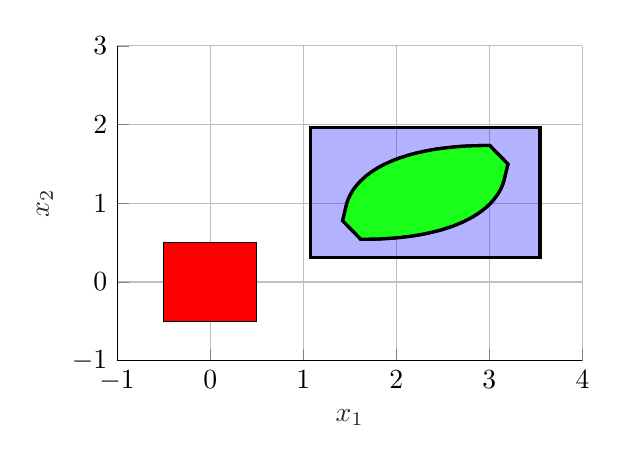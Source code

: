 % This file was created by matlab2tikz.
%
%The latest updates can be retrieved from
%  http://www.mathworks.com/matlabcentral/fileexchange/22022-matlab2tikz-matlab2tikz
%where you can also make suggestions and rate matlab2tikz.
%
\begin{tikzpicture}

\begin{axis}[%
width=5.91cm,
height=4cm,
at={(0cm,0cm)},
scale only axis,
xmin=-1,
xmax=4,
xtick={-1,  0,  1,  2,  3,  4},
xlabel style={font=\color{white!15!black}},
xlabel={$x_1$},
ymin=-1,
ymax=3,
ytick={-1,  0,  1,  2,  3},
ylabel style={font=\color{white!15!black}},
ylabel={$x_2$},
axis background/.style={fill=white},
axis x line*=bottom,
axis y line*=left,
xmajorgrids,
ymajorgrids
]

\addplot[area legend, draw=black, fill=red, forget plot]
table[row sep=crcr] {%
x	y\\
-0.5	-0.5\\
0.5	-0.5\\
0.5	0.5\\
-0.5	0.5\\
}--cycle;

\addplot[area legend, line width=1.2pt, draw=black, fill=green, fill opacity=0.9, forget plot]
table[row sep=crcr] {%
x	y\\
1.618	0.544\\
1.626	0.544\\
1.634	0.544\\
1.642	0.544\\
1.65	0.544\\
1.658	0.544\\
1.666	0.544\\
1.69	0.544\\
1.698	0.544\\
1.728	0.545\\
1.736	0.545\\
1.759	0.545\\
1.774	0.546\\
1.811	0.547\\
1.847	0.549\\
1.875	0.551\\
1.882	0.552\\
1.91	0.554\\
1.917	0.554\\
1.951	0.557\\
1.971	0.559\\
1.984	0.56\\
2.01	0.563\\
2.016	0.564\\
2.048	0.567\\
2.079	0.572\\
2.11	0.576\\
2.14	0.58\\
2.146	0.581\\
2.169	0.585\\
2.197	0.59\\
2.225	0.596\\
2.253	0.601\\
2.258	0.602\\
2.279	0.607\\
2.306	0.613\\
2.331	0.619\\
2.356	0.626\\
2.381	0.632\\
2.404	0.639\\
2.428	0.646\\
2.451	0.653\\
2.473	0.66\\
2.495	0.667\\
2.516	0.675\\
2.537	0.683\\
2.557	0.69\\
2.561	0.692\\
2.577	0.698\\
2.596	0.706\\
2.615	0.714\\
2.633	0.723\\
2.651	0.731\\
2.668	0.74\\
2.685	0.748\\
2.702	0.757\\
2.718	0.765\\
2.734	0.774\\
2.749	0.783\\
2.764	0.792\\
2.779	0.801\\
2.793	0.81\\
2.807	0.819\\
2.821	0.828\\
2.834	0.837\\
2.846	0.847\\
2.859	0.856\\
2.871	0.865\\
2.883	0.874\\
2.894	0.884\\
2.905	0.893\\
2.916	0.902\\
2.926	0.912\\
2.937	0.921\\
2.946	0.931\\
2.956	0.94\\
2.965	0.949\\
2.974	0.959\\
2.983	0.968\\
2.991	0.978\\
3.0	0.987\\
3.008	0.996\\
3.015	1.006\\
3.023	1.015\\
3.03	1.025\\
3.037	1.034\\
3.044	1.043\\
3.05	1.052\\
3.056	1.062\\
3.062	1.071\\
3.068	1.08\\
3.074	1.089\\
3.079	1.098\\
3.085	1.107\\
3.09	1.116\\
3.094	1.125\\
3.099	1.134\\
3.104	1.143\\
3.108	1.152\\
3.109	1.154\\
3.112	1.161\\
3.116	1.17\\
3.12	1.178\\
3.123	1.187\\
3.127	1.196\\
3.13	1.204\\
3.133	1.213\\
3.136	1.221\\
3.139	1.229\\
3.142	1.238\\
3.145	1.246\\
3.147	1.254\\
3.149	1.263\\
3.151	1.271\\
3.154	1.279\\
3.156	1.287\\
3.157	1.295\\
3.159	1.303\\
3.199	1.498\\
3.004	1.733\\
2.996	1.733\\
2.988	1.733\\
2.98	1.733\\
2.972	1.733\\
2.964	1.733\\
2.948	1.733\\
2.932	1.733\\
2.924	1.733\\
2.901	1.732\\
2.894	1.732\\
2.886	1.732\\
2.856	1.731\\
2.848	1.731\\
2.819	1.73\\
2.811	1.729\\
2.775	1.728\\
2.747	1.726\\
2.74	1.725\\
2.705	1.723\\
2.692	1.722\\
2.671	1.72\\
2.638	1.717\\
2.619	1.715\\
2.606	1.713\\
2.587	1.711\\
2.574	1.709\\
2.561	1.708\\
2.543	1.705\\
2.512	1.701\\
2.506	1.7\\
2.482	1.696\\
2.453	1.692\\
2.442	1.69\\
2.424	1.687\\
2.413	1.684\\
2.397	1.681\\
2.391	1.68\\
2.375	1.677\\
2.369	1.676\\
2.364	1.674\\
2.342	1.67\\
2.322	1.665\\
2.316	1.664\\
2.311	1.663\\
2.301	1.66\\
2.291	1.658\\
2.286	1.656\\
2.266	1.651\\
2.241	1.645\\
2.217	1.638\\
2.194	1.631\\
2.171	1.624\\
2.149	1.617\\
2.127	1.609\\
2.106	1.602\\
2.085	1.594\\
2.065	1.586\\
2.045	1.579\\
2.026	1.571\\
2.007	1.562\\
1.989	1.554\\
1.971	1.546\\
1.953	1.537\\
1.936	1.529\\
1.92	1.52\\
1.904	1.511\\
1.894	1.506\\
1.888	1.503\\
1.872	1.494\\
1.857	1.485\\
1.843	1.476\\
1.829	1.467\\
1.815	1.458\\
1.801	1.449\\
1.788	1.44\\
1.776	1.43\\
1.763	1.421\\
1.753	1.414\\
1.751	1.412\\
1.739	1.402\\
1.728	1.393\\
1.717	1.384\\
1.706	1.374\\
1.696	1.365\\
1.685	1.356\\
1.676	1.346\\
1.666	1.337\\
1.657	1.327\\
1.648	1.318\\
1.639	1.309\\
1.631	1.299\\
1.629	1.297\\
1.622	1.29\\
1.614	1.28\\
1.607	1.271\\
1.599	1.262\\
1.592	1.252\\
1.585	1.243\\
1.578	1.234\\
1.572	1.225\\
1.566	1.215\\
1.56	1.206\\
1.554	1.197\\
1.548	1.188\\
1.543	1.179\\
1.537	1.17\\
1.532	1.161\\
1.527	1.152\\
1.523	1.143\\
1.518	1.134\\
1.517	1.13\\
1.514	1.125\\
1.51	1.116\\
1.506	1.107\\
1.502	1.099\\
1.499	1.09\\
1.495	1.081\\
1.492	1.073\\
1.489	1.064\\
1.486	1.056\\
1.483	1.047\\
1.48	1.039\\
1.477	1.031\\
1.475	1.023\\
1.474	1.018\\
1.473	1.014\\
1.47	1.006\\
1.468	0.998\\
1.466	0.99\\
1.465	0.982\\
1.463	0.974\\
1.423	0.779\\
1.482	0.708\\
1.618	0.544\\
}--cycle;

\addplot[area legend, line width=1.2pt, draw=black, fill=blue, fill opacity=0.3, forget plot]
table[row sep=crcr] {%
x	y\\
1.077	0.314\\
3.545	0.314\\
3.545	1.963\\
1.077	1.963\\
}--cycle;

\addplot[area legend, draw=black, fill=white, forget plot]
table[row sep=crcr] {%
x	y\\
1.618	0.544\\
1.626	0.544\\
1.634	0.544\\
1.642	0.544\\
1.65	0.544\\
1.658	0.544\\
1.666	0.544\\
1.69	0.544\\
1.698	0.544\\
1.728	0.545\\
1.736	0.545\\
1.759	0.545\\
1.774	0.546\\
1.811	0.547\\
1.847	0.549\\
1.875	0.551\\
1.882	0.552\\
1.91	0.554\\
1.917	0.554\\
1.951	0.557\\
1.971	0.559\\
1.984	0.56\\
2.01	0.563\\
2.016	0.564\\
2.048	0.567\\
2.079	0.572\\
2.11	0.576\\
2.14	0.58\\
2.146	0.581\\
2.169	0.585\\
2.197	0.59\\
2.225	0.596\\
2.253	0.601\\
2.258	0.602\\
2.279	0.607\\
2.306	0.613\\
2.331	0.619\\
2.356	0.626\\
2.381	0.632\\
2.404	0.639\\
2.428	0.646\\
2.451	0.653\\
2.473	0.66\\
2.495	0.667\\
2.516	0.675\\
2.537	0.683\\
2.557	0.69\\
2.561	0.692\\
2.577	0.698\\
2.596	0.706\\
2.615	0.714\\
2.633	0.723\\
2.651	0.731\\
2.668	0.74\\
2.685	0.748\\
2.702	0.757\\
2.718	0.765\\
2.734	0.774\\
2.749	0.783\\
2.764	0.792\\
2.779	0.801\\
2.793	0.81\\
2.807	0.819\\
2.821	0.828\\
2.834	0.837\\
2.846	0.847\\
2.859	0.856\\
2.871	0.865\\
2.883	0.874\\
2.894	0.884\\
2.905	0.893\\
2.916	0.902\\
2.926	0.912\\
2.937	0.921\\
2.946	0.931\\
2.956	0.94\\
2.965	0.949\\
2.974	0.959\\
2.983	0.968\\
2.991	0.978\\
3.0	0.987\\
3.008	0.996\\
3.015	1.006\\
3.023	1.015\\
3.03	1.025\\
3.037	1.034\\
3.044	1.043\\
3.05	1.052\\
3.056	1.062\\
3.062	1.071\\
3.068	1.08\\
3.074	1.089\\
3.079	1.098\\
3.085	1.107\\
3.09	1.116\\
3.094	1.125\\
3.099	1.134\\
3.104	1.143\\
3.108	1.152\\
3.109	1.154\\
3.112	1.161\\
3.116	1.17\\
3.12	1.178\\
3.123	1.187\\
3.127	1.196\\
3.13	1.204\\
3.133	1.213\\
3.136	1.221\\
3.139	1.229\\
3.142	1.238\\
3.145	1.246\\
3.147	1.254\\
3.149	1.263\\
3.151	1.271\\
3.154	1.279\\
3.156	1.287\\
3.157	1.295\\
3.159	1.303\\
3.199	1.498\\
3.004	1.733\\
2.996	1.733\\
2.988	1.733\\
2.98	1.733\\
2.972	1.733\\
2.964	1.733\\
2.948	1.733\\
2.932	1.733\\
2.924	1.733\\
2.901	1.732\\
2.894	1.732\\
2.886	1.732\\
2.856	1.731\\
2.848	1.731\\
2.819	1.73\\
2.811	1.729\\
2.775	1.728\\
2.747	1.726\\
2.74	1.725\\
2.705	1.723\\
2.692	1.722\\
2.671	1.72\\
2.638	1.717\\
2.619	1.715\\
2.606	1.713\\
2.587	1.711\\
2.574	1.709\\
2.561	1.708\\
2.543	1.705\\
2.512	1.701\\
2.506	1.7\\
2.482	1.696\\
2.453	1.692\\
2.442	1.69\\
2.424	1.687\\
2.413	1.684\\
2.397	1.681\\
2.391	1.68\\
2.375	1.677\\
2.369	1.676\\
2.364	1.674\\
2.342	1.67\\
2.322	1.665\\
2.316	1.664\\
2.311	1.663\\
2.301	1.66\\
2.291	1.658\\
2.286	1.656\\
2.266	1.651\\
2.241	1.645\\
2.217	1.638\\
2.194	1.631\\
2.171	1.624\\
2.149	1.617\\
2.127	1.609\\
2.106	1.602\\
2.085	1.594\\
2.065	1.586\\
2.045	1.579\\
2.026	1.571\\
2.007	1.562\\
1.989	1.554\\
1.971	1.546\\
1.953	1.537\\
1.936	1.529\\
1.92	1.52\\
1.904	1.511\\
1.894	1.506\\
1.888	1.503\\
1.872	1.494\\
1.857	1.485\\
1.843	1.476\\
1.829	1.467\\
1.815	1.458\\
1.801	1.449\\
1.788	1.44\\
1.776	1.43\\
1.763	1.421\\
1.753	1.414\\
1.751	1.412\\
1.739	1.402\\
1.728	1.393\\
1.717	1.384\\
1.706	1.374\\
1.696	1.365\\
1.685	1.356\\
1.676	1.346\\
1.666	1.337\\
1.657	1.327\\
1.648	1.318\\
1.639	1.309\\
1.631	1.299\\
1.629	1.297\\
1.622	1.29\\
1.614	1.28\\
1.607	1.271\\
1.599	1.262\\
1.592	1.252\\
1.585	1.243\\
1.578	1.234\\
1.572	1.225\\
1.566	1.215\\
1.56	1.206\\
1.554	1.197\\
1.548	1.188\\
1.543	1.179\\
1.537	1.17\\
1.532	1.161\\
1.527	1.152\\
1.523	1.143\\
1.518	1.134\\
1.517	1.13\\
1.514	1.125\\
1.51	1.116\\
1.506	1.107\\
1.502	1.099\\
1.499	1.09\\
1.495	1.081\\
1.492	1.073\\
1.489	1.064\\
1.486	1.056\\
1.483	1.047\\
1.48	1.039\\
1.477	1.031\\
1.475	1.023\\
1.474	1.018\\
1.473	1.014\\
1.47	1.006\\
1.468	0.998\\
1.466	0.99\\
1.465	0.982\\
1.463	0.974\\
1.423	0.779\\
1.482	0.708\\
1.618	0.544\\
}--cycle;

\addplot[area legend, line width=1.2pt, draw=black, fill=green, fill opacity=0.9, forget plot]
table[row sep=crcr] {%
x	y\\
1.618	0.544\\
1.626	0.544\\
1.634	0.544\\
1.642	0.544\\
1.65	0.544\\
1.658	0.544\\
1.666	0.544\\
1.69	0.544\\
1.698	0.544\\
1.728	0.545\\
1.736	0.545\\
1.759	0.545\\
1.774	0.546\\
1.811	0.547\\
1.847	0.549\\
1.875	0.551\\
1.882	0.552\\
1.91	0.554\\
1.917	0.554\\
1.951	0.557\\
1.971	0.559\\
1.984	0.56\\
2.01	0.563\\
2.016	0.564\\
2.048	0.567\\
2.079	0.572\\
2.11	0.576\\
2.14	0.58\\
2.146	0.581\\
2.169	0.585\\
2.197	0.59\\
2.225	0.596\\
2.253	0.601\\
2.258	0.602\\
2.279	0.607\\
2.306	0.613\\
2.331	0.619\\
2.356	0.626\\
2.381	0.632\\
2.404	0.639\\
2.428	0.646\\
2.451	0.653\\
2.473	0.66\\
2.495	0.667\\
2.516	0.675\\
2.537	0.683\\
2.557	0.69\\
2.561	0.692\\
2.577	0.698\\
2.596	0.706\\
2.615	0.714\\
2.633	0.723\\
2.651	0.731\\
2.668	0.74\\
2.685	0.748\\
2.702	0.757\\
2.718	0.765\\
2.734	0.774\\
2.749	0.783\\
2.764	0.792\\
2.779	0.801\\
2.793	0.81\\
2.807	0.819\\
2.821	0.828\\
2.834	0.837\\
2.846	0.847\\
2.859	0.856\\
2.871	0.865\\
2.883	0.874\\
2.894	0.884\\
2.905	0.893\\
2.916	0.902\\
2.926	0.912\\
2.937	0.921\\
2.946	0.931\\
2.956	0.94\\
2.965	0.949\\
2.974	0.959\\
2.983	0.968\\
2.991	0.978\\
3.0	0.987\\
3.008	0.996\\
3.015	1.006\\
3.023	1.015\\
3.03	1.025\\
3.037	1.034\\
3.044	1.043\\
3.05	1.052\\
3.056	1.062\\
3.062	1.071\\
3.068	1.08\\
3.074	1.089\\
3.079	1.098\\
3.085	1.107\\
3.09	1.116\\
3.094	1.125\\
3.099	1.134\\
3.104	1.143\\
3.108	1.152\\
3.109	1.154\\
3.112	1.161\\
3.116	1.17\\
3.12	1.178\\
3.123	1.187\\
3.127	1.196\\
3.13	1.204\\
3.133	1.213\\
3.136	1.221\\
3.139	1.229\\
3.142	1.238\\
3.145	1.246\\
3.147	1.254\\
3.149	1.263\\
3.151	1.271\\
3.154	1.279\\
3.156	1.287\\
3.157	1.295\\
3.159	1.303\\
3.199	1.498\\
3.004	1.733\\
2.996	1.733\\
2.988	1.733\\
2.98	1.733\\
2.972	1.733\\
2.964	1.733\\
2.948	1.733\\
2.932	1.733\\
2.924	1.733\\
2.901	1.732\\
2.894	1.732\\
2.886	1.732\\
2.856	1.731\\
2.848	1.731\\
2.819	1.73\\
2.811	1.729\\
2.775	1.728\\
2.747	1.726\\
2.74	1.725\\
2.705	1.723\\
2.692	1.722\\
2.671	1.72\\
2.638	1.717\\
2.619	1.715\\
2.606	1.713\\
2.587	1.711\\
2.574	1.709\\
2.561	1.708\\
2.543	1.705\\
2.512	1.701\\
2.506	1.7\\
2.482	1.696\\
2.453	1.692\\
2.442	1.69\\
2.424	1.687\\
2.413	1.684\\
2.397	1.681\\
2.391	1.68\\
2.375	1.677\\
2.369	1.676\\
2.364	1.674\\
2.342	1.67\\
2.322	1.665\\
2.316	1.664\\
2.311	1.663\\
2.301	1.66\\
2.291	1.658\\
2.286	1.656\\
2.266	1.651\\
2.241	1.645\\
2.217	1.638\\
2.194	1.631\\
2.171	1.624\\
2.149	1.617\\
2.127	1.609\\
2.106	1.602\\
2.085	1.594\\
2.065	1.586\\
2.045	1.579\\
2.026	1.571\\
2.007	1.562\\
1.989	1.554\\
1.971	1.546\\
1.953	1.537\\
1.936	1.529\\
1.92	1.52\\
1.904	1.511\\
1.894	1.506\\
1.888	1.503\\
1.872	1.494\\
1.857	1.485\\
1.843	1.476\\
1.829	1.467\\
1.815	1.458\\
1.801	1.449\\
1.788	1.44\\
1.776	1.43\\
1.763	1.421\\
1.753	1.414\\
1.751	1.412\\
1.739	1.402\\
1.728	1.393\\
1.717	1.384\\
1.706	1.374\\
1.696	1.365\\
1.685	1.356\\
1.676	1.346\\
1.666	1.337\\
1.657	1.327\\
1.648	1.318\\
1.639	1.309\\
1.631	1.299\\
1.629	1.297\\
1.622	1.29\\
1.614	1.28\\
1.607	1.271\\
1.599	1.262\\
1.592	1.252\\
1.585	1.243\\
1.578	1.234\\
1.572	1.225\\
1.566	1.215\\
1.56	1.206\\
1.554	1.197\\
1.548	1.188\\
1.543	1.179\\
1.537	1.17\\
1.532	1.161\\
1.527	1.152\\
1.523	1.143\\
1.518	1.134\\
1.517	1.13\\
1.514	1.125\\
1.51	1.116\\
1.506	1.107\\
1.502	1.099\\
1.499	1.09\\
1.495	1.081\\
1.492	1.073\\
1.489	1.064\\
1.486	1.056\\
1.483	1.047\\
1.48	1.039\\
1.477	1.031\\
1.475	1.023\\
1.474	1.018\\
1.473	1.014\\
1.47	1.006\\
1.468	0.998\\
1.466	0.99\\
1.465	0.982\\
1.463	0.974\\
1.423	0.779\\
1.482	0.708\\
1.618	0.544\\
}--cycle;
\end{axis}
\end{tikzpicture}%